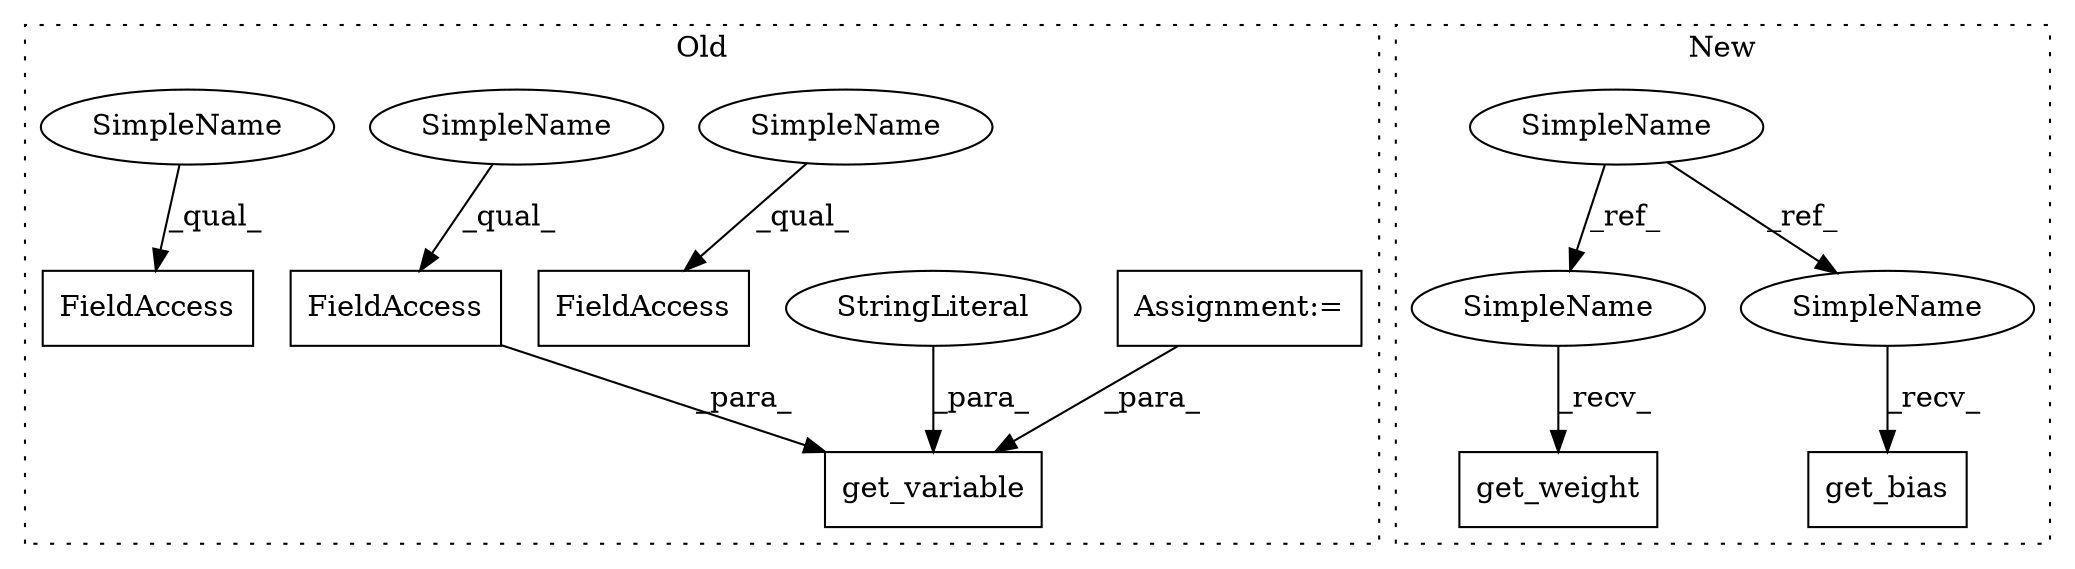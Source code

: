 digraph G {
subgraph cluster0 {
1 [label="get_variable" a="32" s="4705,4810" l="13,1" shape="box"];
3 [label="Assignment:=" a="7" s="4376" l="3" shape="box"];
4 [label="StringLiteral" a="45" s="4718" l="3" shape="ellipse"];
5 [label="FieldAccess" a="22" s="4788" l="10" shape="box"];
7 [label="FieldAccess" a="22" s="5151" l="10" shape="box"];
9 [label="FieldAccess" a="22" s="5204" l="10" shape="box"];
12 [label="SimpleName" a="42" s="5151" l="4" shape="ellipse"];
13 [label="SimpleName" a="42" s="4788" l="4" shape="ellipse"];
14 [label="SimpleName" a="42" s="5204" l="4" shape="ellipse"];
label = "Old";
style="dotted";
}
subgraph cluster1 {
2 [label="get_bias" a="32" s="3997,4033" l="9,1" shape="box"];
6 [label="SimpleName" a="42" s="3285" l="4" shape="ellipse"];
8 [label="get_weight" a="32" s="3817,3878" l="11,1" shape="box"];
10 [label="SimpleName" a="42" s="3812" l="4" shape="ellipse"];
11 [label="SimpleName" a="42" s="3992" l="4" shape="ellipse"];
label = "New";
style="dotted";
}
3 -> 1 [label="_para_"];
4 -> 1 [label="_para_"];
5 -> 1 [label="_para_"];
6 -> 10 [label="_ref_"];
6 -> 11 [label="_ref_"];
10 -> 8 [label="_recv_"];
11 -> 2 [label="_recv_"];
12 -> 7 [label="_qual_"];
13 -> 5 [label="_qual_"];
14 -> 9 [label="_qual_"];
}
